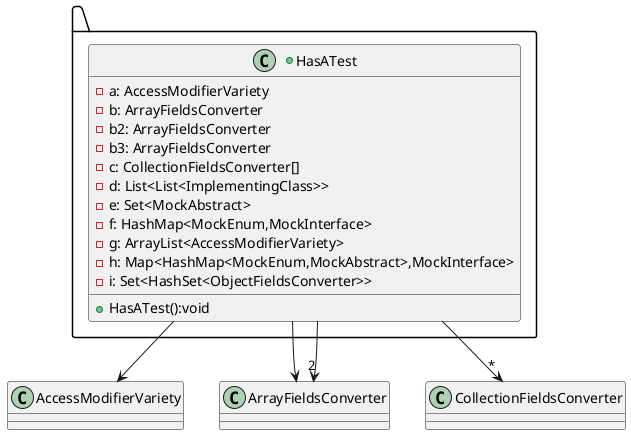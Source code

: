 @startuml
package .. {
	+class HasATest{
	- a: AccessModifierVariety
	- b: ArrayFieldsConverter
	- b2: ArrayFieldsConverter
	- b3: ArrayFieldsConverter
	- c: CollectionFieldsConverter[]
	- d: List<List<ImplementingClass>>
	- e: Set<MockAbstract>
	- f: HashMap<MockEnum,MockInterface>
	- g: ArrayList<AccessModifierVariety>
	- h: Map<HashMap<MockEnum,MockAbstract>,MockInterface>
	- i: Set<HashSet<ObjectFieldsConverter>>
	+HasATest():void
	}

}
HasATest-->AccessModifierVariety
HasATest-->ArrayFieldsConverter
HasATest-->"2"ArrayFieldsConverter
HasATest-->"*"CollectionFieldsConverter
@enduml